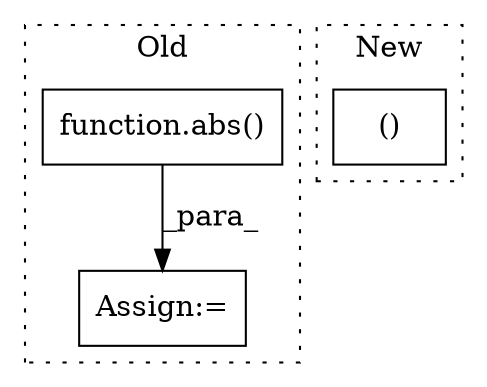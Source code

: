 digraph G {
subgraph cluster0 {
1 [label="function.abs()" a="75" s="4807,4874" l="4,1" shape="box"];
3 [label="Assign:=" a="68" s="4804" l="3" shape="box"];
label = "Old";
style="dotted";
}
subgraph cluster1 {
2 [label="()" a="54" s="4132" l="7" shape="box"];
label = "New";
style="dotted";
}
1 -> 3 [label="_para_"];
}